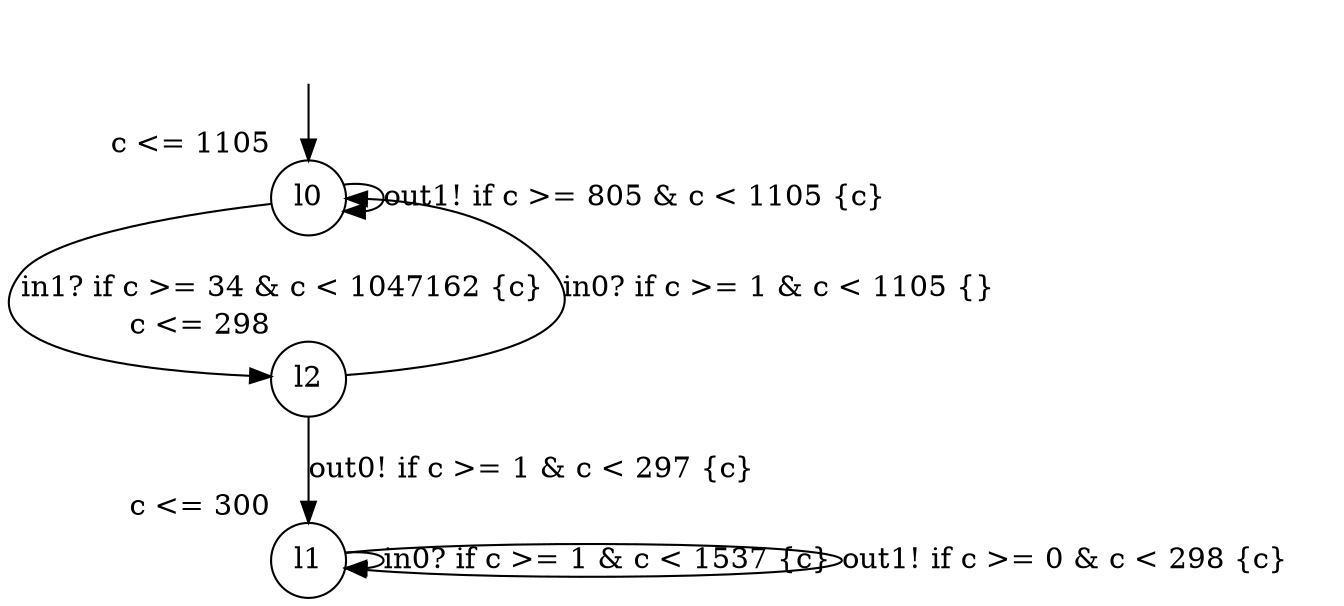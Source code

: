 digraph g {
__start0 [label="" shape="none"];
l0 [shape="circle" margin=0 label="l0", xlabel="c <= 1105"];
l1 [shape="circle" margin=0 label="l1", xlabel="c <= 300"];
l2 [shape="circle" margin=0 label="l2", xlabel="c <= 298"];
l0 -> l2 [label="in1? if c >= 34 & c < 1047162 {c} "];
l0 -> l0 [label="out1! if c >= 805 & c < 1105 {c} "];
l1 -> l1 [label="in0? if c >= 1 & c < 1537 {c} "];
l1 -> l1 [label="out1! if c >= 0 & c < 298 {c} "];
l2 -> l1 [label="out0! if c >= 1 & c < 297 {c} "];
l2 -> l0 [label="in0? if c >= 1 & c < 1105 {} "];
__start0 -> l0;
}
